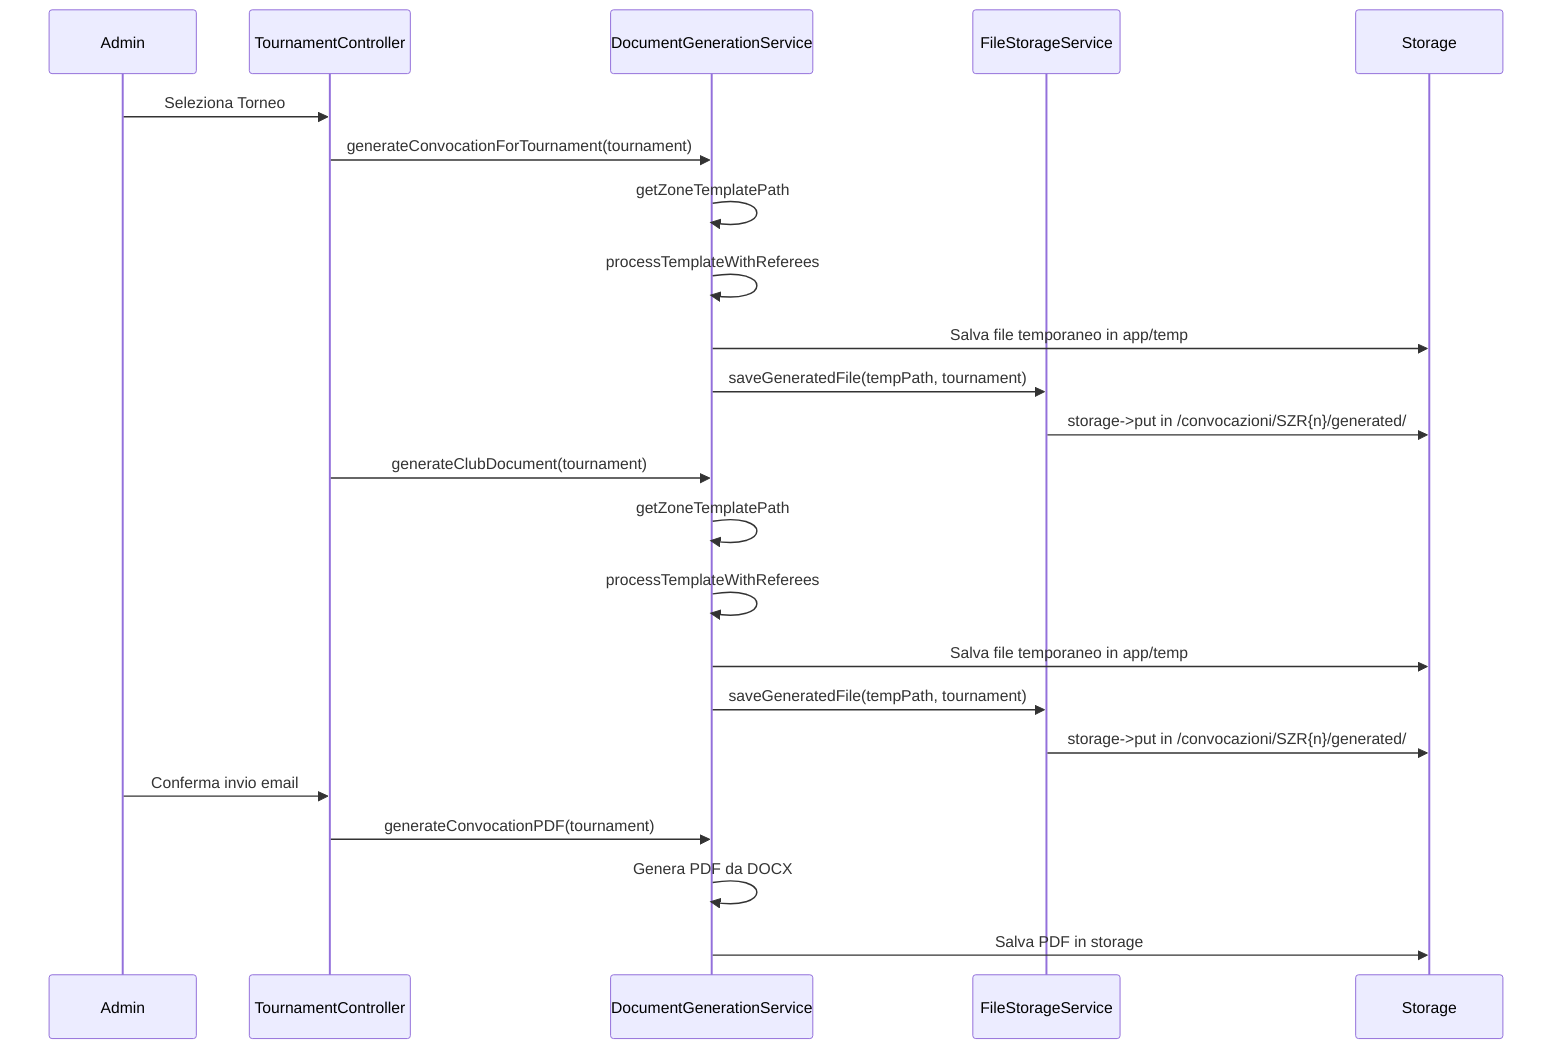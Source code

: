 sequenceDiagram
    participant A as Admin
    participant T as TournamentController
    participant DG as DocumentGenerationService
    participant FS as FileStorageService
    participant S as Storage

    A->>T: Seleziona Torneo
    T->>DG: generateConvocationForTournament(tournament)
    DG->>DG: getZoneTemplatePath
    DG->>DG: processTemplateWithReferees
    DG->>S: Salva file temporaneo in app/temp
    DG->>FS: saveGeneratedFile(tempPath, tournament)
    FS->>S: storage->put in /convocazioni/SZR{n}/generated/

    T->>DG: generateClubDocument(tournament)
    DG->>DG: getZoneTemplatePath
    DG->>DG: processTemplateWithReferees
    DG->>S: Salva file temporaneo in app/temp
    DG->>FS: saveGeneratedFile(tempPath, tournament)
    FS->>S: storage->put in /convocazioni/SZR{n}/generated/

    A->>T: Conferma invio email
    T->>DG: generateConvocationPDF(tournament)
    DG->>DG: Genera PDF da DOCX
    DG->>S: Salva PDF in storage